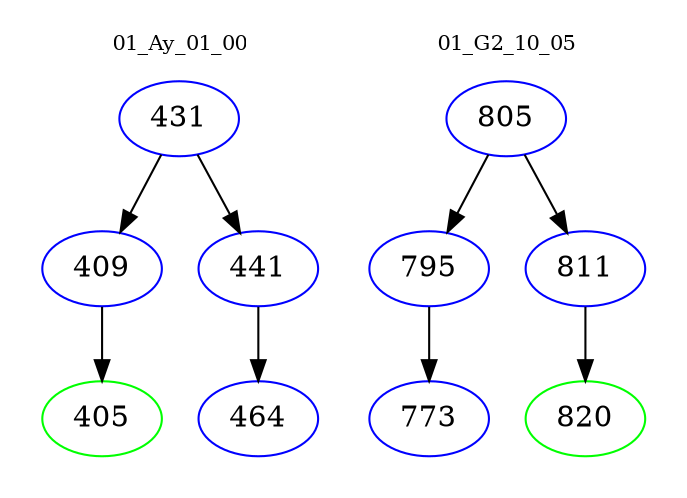 digraph{
subgraph cluster_0 {
color = white
label = "01_Ay_01_00";
fontsize=10;
T0_431 [label="431", color="blue"]
T0_431 -> T0_409 [color="black"]
T0_409 [label="409", color="blue"]
T0_409 -> T0_405 [color="black"]
T0_405 [label="405", color="green"]
T0_431 -> T0_441 [color="black"]
T0_441 [label="441", color="blue"]
T0_441 -> T0_464 [color="black"]
T0_464 [label="464", color="blue"]
}
subgraph cluster_1 {
color = white
label = "01_G2_10_05";
fontsize=10;
T1_805 [label="805", color="blue"]
T1_805 -> T1_795 [color="black"]
T1_795 [label="795", color="blue"]
T1_795 -> T1_773 [color="black"]
T1_773 [label="773", color="blue"]
T1_805 -> T1_811 [color="black"]
T1_811 [label="811", color="blue"]
T1_811 -> T1_820 [color="black"]
T1_820 [label="820", color="green"]
}
}
